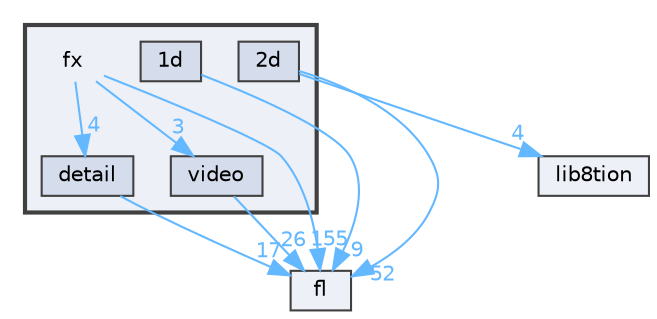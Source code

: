 digraph "fx"
{
 // INTERACTIVE_SVG=YES
 // LATEX_PDF_SIZE
  bgcolor="transparent";
  edge [fontname=Helvetica,fontsize=10,labelfontname=Helvetica,labelfontsize=10];
  node [fontname=Helvetica,fontsize=10,shape=box,height=0.2,width=0.4];
  compound=true
  subgraph clusterdir_acbb946b833f21b16ec30aa21c4c3a72 {
    graph [ bgcolor="#edf0f7", pencolor="grey25", label="", fontname=Helvetica,fontsize=10 style="filled,bold", URL="dir_acbb946b833f21b16ec30aa21c4c3a72.html",tooltip=""]
    dir_acbb946b833f21b16ec30aa21c4c3a72 [shape=plaintext, label="fx"];
  dir_3c096064f75e33bbd0d7cdd12788e828 [label="1d", fillcolor="#d5ddec", color="grey25", style="filled", URL="dir_3c096064f75e33bbd0d7cdd12788e828.html",tooltip=""];
  dir_da6de6ffed4dc8eba2e7529df043e06f [label="2d", fillcolor="#d5ddec", color="grey25", style="filled", URL="dir_da6de6ffed4dc8eba2e7529df043e06f.html",tooltip=""];
  dir_0b137cd436b904252bb4364bddde6ee9 [label="detail", fillcolor="#d5ddec", color="grey25", style="filled", URL="dir_0b137cd436b904252bb4364bddde6ee9.html",tooltip=""];
  dir_41db4d67e98c6097b43e1b5a33111e5f [label="video", fillcolor="#d5ddec", color="grey25", style="filled", URL="dir_41db4d67e98c6097b43e1b5a33111e5f.html",tooltip=""];
  }
  dir_4d1829fa9bd13d7db71e765b2707b248 [label="fl", fillcolor="#edf0f7", color="grey25", style="filled", URL="dir_4d1829fa9bd13d7db71e765b2707b248.html",tooltip=""];
  dir_d91669bda445047ed1892ac77a05ddb9 [label="lib8tion", fillcolor="#edf0f7", color="grey25", style="filled", URL="dir_d91669bda445047ed1892ac77a05ddb9.html",tooltip=""];
  dir_acbb946b833f21b16ec30aa21c4c3a72->dir_0b137cd436b904252bb4364bddde6ee9 [headlabel="4", labeldistance=1.5 headhref="dir_000044_000028.html" href="dir_000044_000028.html" color="steelblue1" fontcolor="steelblue1"];
  dir_acbb946b833f21b16ec30aa21c4c3a72->dir_41db4d67e98c6097b43e1b5a33111e5f [headlabel="3", labeldistance=1.5 headhref="dir_000044_000104.html" href="dir_000044_000104.html" color="steelblue1" fontcolor="steelblue1"];
  dir_acbb946b833f21b16ec30aa21c4c3a72->dir_4d1829fa9bd13d7db71e765b2707b248 [headlabel="155", labeldistance=1.5 headhref="dir_000044_000042.html" href="dir_000044_000042.html" color="steelblue1" fontcolor="steelblue1"];
  dir_3c096064f75e33bbd0d7cdd12788e828->dir_4d1829fa9bd13d7db71e765b2707b248 [headlabel="9", labeldistance=1.5 headhref="dir_000000_000042.html" href="dir_000000_000042.html" color="steelblue1" fontcolor="steelblue1"];
  dir_da6de6ffed4dc8eba2e7529df043e06f->dir_4d1829fa9bd13d7db71e765b2707b248 [headlabel="52", labeldistance=1.5 headhref="dir_000001_000042.html" href="dir_000001_000042.html" color="steelblue1" fontcolor="steelblue1"];
  dir_da6de6ffed4dc8eba2e7529df043e06f->dir_d91669bda445047ed1892ac77a05ddb9 [headlabel="4", labeldistance=1.5 headhref="dir_000001_000064.html" href="dir_000001_000064.html" color="steelblue1" fontcolor="steelblue1"];
  dir_0b137cd436b904252bb4364bddde6ee9->dir_4d1829fa9bd13d7db71e765b2707b248 [headlabel="17", labeldistance=1.5 headhref="dir_000028_000042.html" href="dir_000028_000042.html" color="steelblue1" fontcolor="steelblue1"];
  dir_41db4d67e98c6097b43e1b5a33111e5f->dir_4d1829fa9bd13d7db71e765b2707b248 [headlabel="26", labeldistance=1.5 headhref="dir_000104_000042.html" href="dir_000104_000042.html" color="steelblue1" fontcolor="steelblue1"];
}
